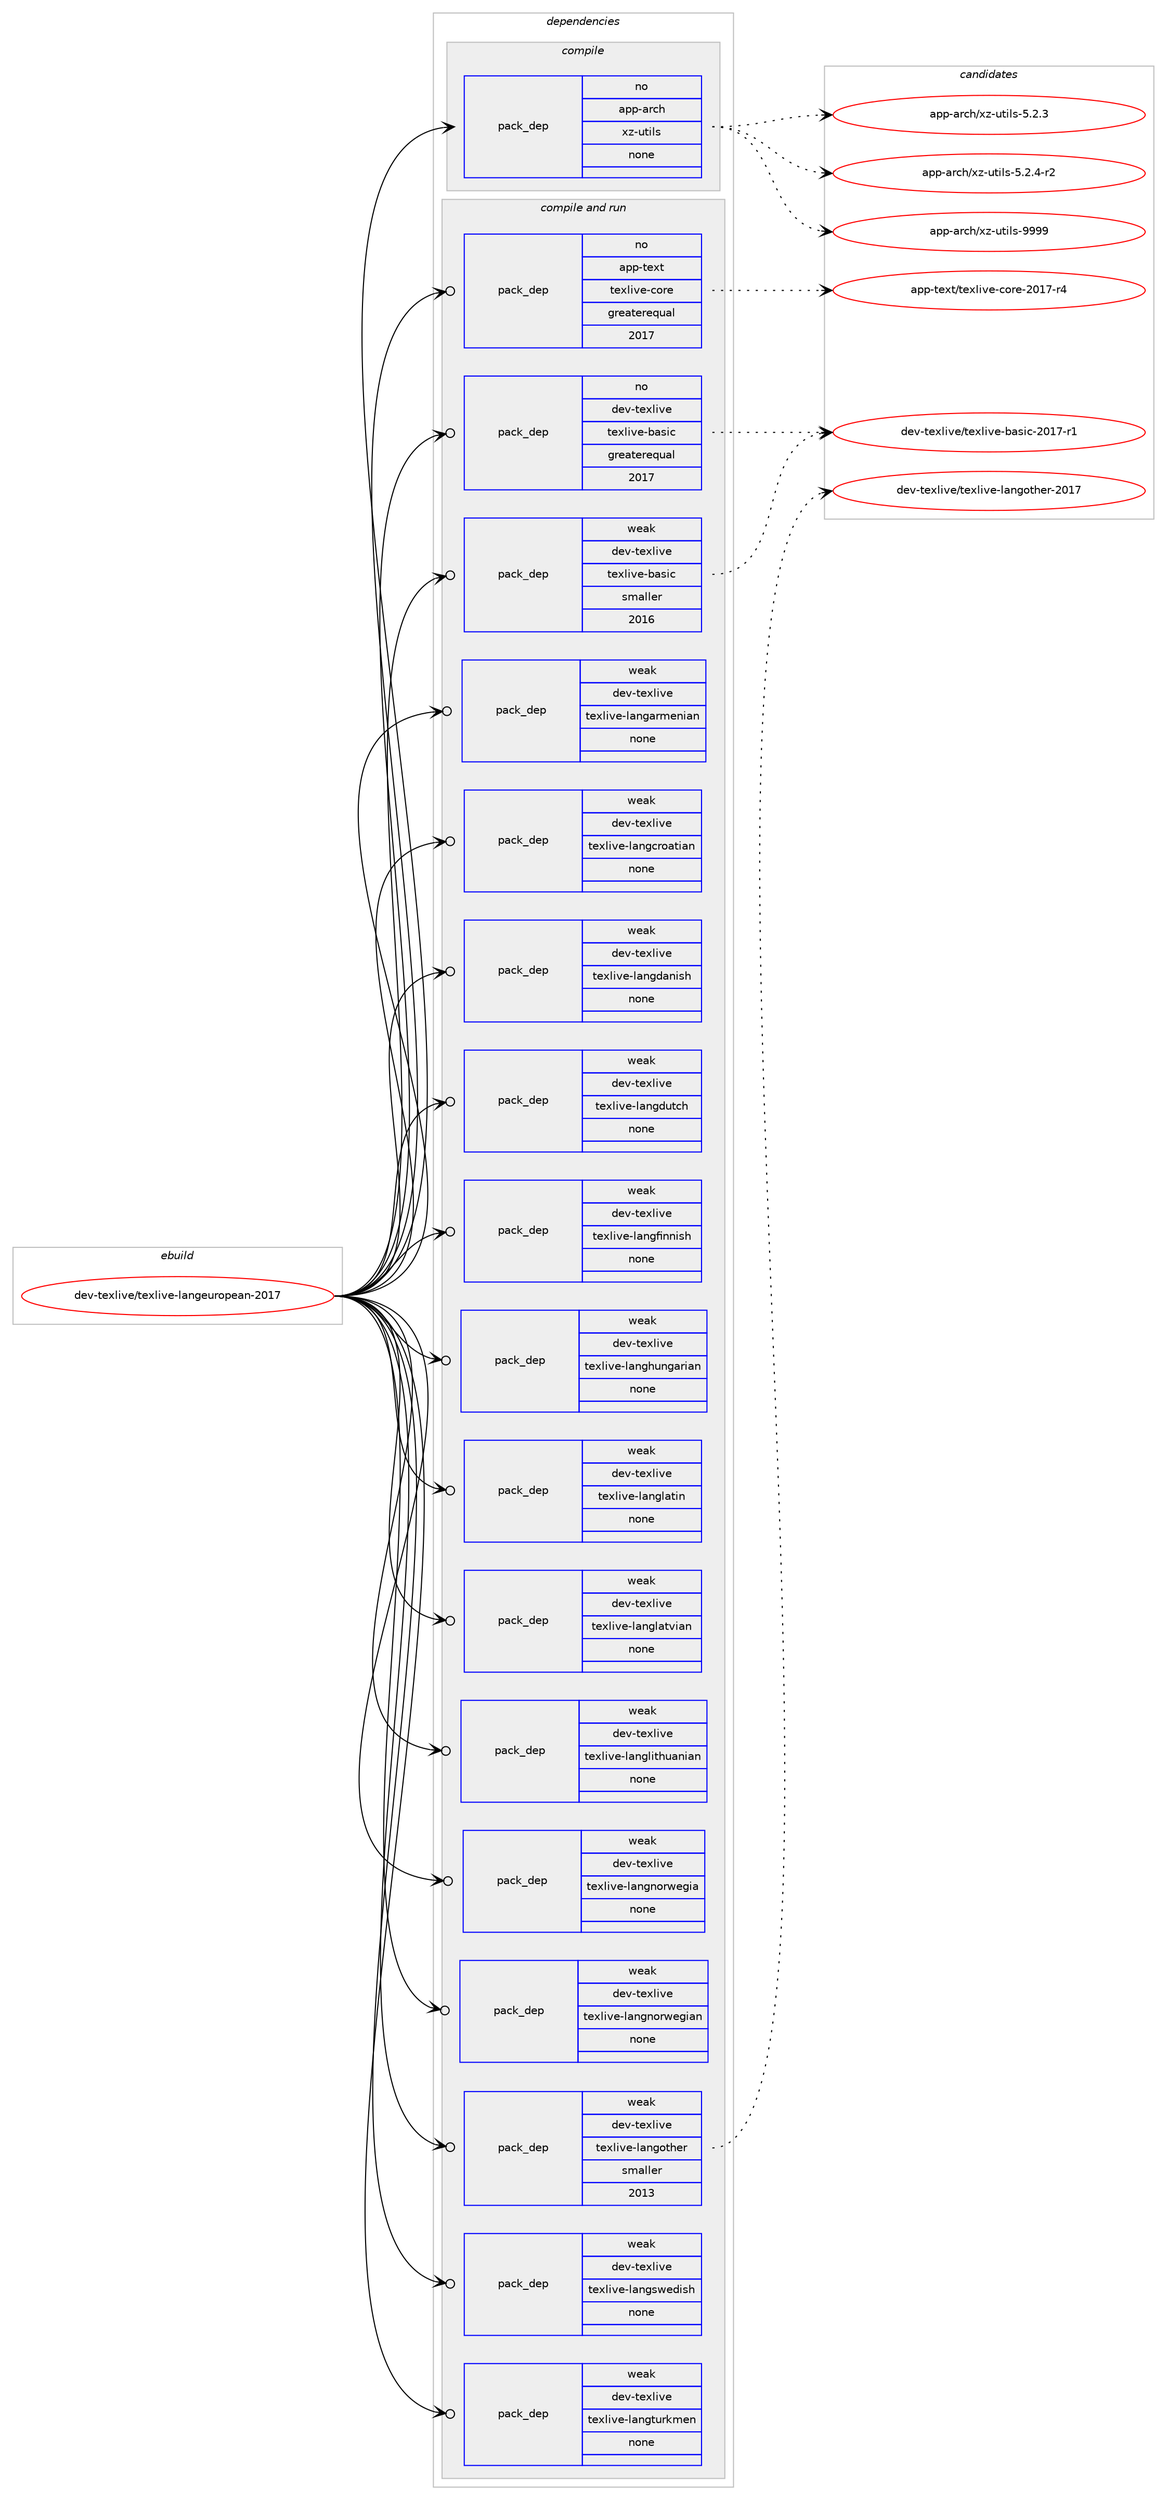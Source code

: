 digraph prolog {

# *************
# Graph options
# *************

newrank=true;
concentrate=true;
compound=true;
graph [rankdir=LR,fontname=Helvetica,fontsize=10,ranksep=1.5];#, ranksep=2.5, nodesep=0.2];
edge  [arrowhead=vee];
node  [fontname=Helvetica,fontsize=10];

# **********
# The ebuild
# **********

subgraph cluster_leftcol {
color=gray;
rank=same;
label=<<i>ebuild</i>>;
id [label="dev-texlive/texlive-langeuropean-2017", color=red, width=4, href="../dev-texlive/texlive-langeuropean-2017.svg"];
}

# ****************
# The dependencies
# ****************

subgraph cluster_midcol {
color=gray;
label=<<i>dependencies</i>>;
subgraph cluster_compile {
fillcolor="#eeeeee";
style=filled;
label=<<i>compile</i>>;
subgraph pack1093487 {
dependency1540110 [label=<<TABLE BORDER="0" CELLBORDER="1" CELLSPACING="0" CELLPADDING="4" WIDTH="220"><TR><TD ROWSPAN="6" CELLPADDING="30">pack_dep</TD></TR><TR><TD WIDTH="110">no</TD></TR><TR><TD>app-arch</TD></TR><TR><TD>xz-utils</TD></TR><TR><TD>none</TD></TR><TR><TD></TD></TR></TABLE>>, shape=none, color=blue];
}
id:e -> dependency1540110:w [weight=20,style="solid",arrowhead="vee"];
}
subgraph cluster_compileandrun {
fillcolor="#eeeeee";
style=filled;
label=<<i>compile and run</i>>;
subgraph pack1093488 {
dependency1540111 [label=<<TABLE BORDER="0" CELLBORDER="1" CELLSPACING="0" CELLPADDING="4" WIDTH="220"><TR><TD ROWSPAN="6" CELLPADDING="30">pack_dep</TD></TR><TR><TD WIDTH="110">no</TD></TR><TR><TD>app-text</TD></TR><TR><TD>texlive-core</TD></TR><TR><TD>greaterequal</TD></TR><TR><TD>2017</TD></TR></TABLE>>, shape=none, color=blue];
}
id:e -> dependency1540111:w [weight=20,style="solid",arrowhead="odotvee"];
subgraph pack1093489 {
dependency1540112 [label=<<TABLE BORDER="0" CELLBORDER="1" CELLSPACING="0" CELLPADDING="4" WIDTH="220"><TR><TD ROWSPAN="6" CELLPADDING="30">pack_dep</TD></TR><TR><TD WIDTH="110">no</TD></TR><TR><TD>dev-texlive</TD></TR><TR><TD>texlive-basic</TD></TR><TR><TD>greaterequal</TD></TR><TR><TD>2017</TD></TR></TABLE>>, shape=none, color=blue];
}
id:e -> dependency1540112:w [weight=20,style="solid",arrowhead="odotvee"];
subgraph pack1093490 {
dependency1540113 [label=<<TABLE BORDER="0" CELLBORDER="1" CELLSPACING="0" CELLPADDING="4" WIDTH="220"><TR><TD ROWSPAN="6" CELLPADDING="30">pack_dep</TD></TR><TR><TD WIDTH="110">weak</TD></TR><TR><TD>dev-texlive</TD></TR><TR><TD>texlive-basic</TD></TR><TR><TD>smaller</TD></TR><TR><TD>2016</TD></TR></TABLE>>, shape=none, color=blue];
}
id:e -> dependency1540113:w [weight=20,style="solid",arrowhead="odotvee"];
subgraph pack1093491 {
dependency1540114 [label=<<TABLE BORDER="0" CELLBORDER="1" CELLSPACING="0" CELLPADDING="4" WIDTH="220"><TR><TD ROWSPAN="6" CELLPADDING="30">pack_dep</TD></TR><TR><TD WIDTH="110">weak</TD></TR><TR><TD>dev-texlive</TD></TR><TR><TD>texlive-langarmenian</TD></TR><TR><TD>none</TD></TR><TR><TD></TD></TR></TABLE>>, shape=none, color=blue];
}
id:e -> dependency1540114:w [weight=20,style="solid",arrowhead="odotvee"];
subgraph pack1093492 {
dependency1540115 [label=<<TABLE BORDER="0" CELLBORDER="1" CELLSPACING="0" CELLPADDING="4" WIDTH="220"><TR><TD ROWSPAN="6" CELLPADDING="30">pack_dep</TD></TR><TR><TD WIDTH="110">weak</TD></TR><TR><TD>dev-texlive</TD></TR><TR><TD>texlive-langcroatian</TD></TR><TR><TD>none</TD></TR><TR><TD></TD></TR></TABLE>>, shape=none, color=blue];
}
id:e -> dependency1540115:w [weight=20,style="solid",arrowhead="odotvee"];
subgraph pack1093493 {
dependency1540116 [label=<<TABLE BORDER="0" CELLBORDER="1" CELLSPACING="0" CELLPADDING="4" WIDTH="220"><TR><TD ROWSPAN="6" CELLPADDING="30">pack_dep</TD></TR><TR><TD WIDTH="110">weak</TD></TR><TR><TD>dev-texlive</TD></TR><TR><TD>texlive-langdanish</TD></TR><TR><TD>none</TD></TR><TR><TD></TD></TR></TABLE>>, shape=none, color=blue];
}
id:e -> dependency1540116:w [weight=20,style="solid",arrowhead="odotvee"];
subgraph pack1093494 {
dependency1540117 [label=<<TABLE BORDER="0" CELLBORDER="1" CELLSPACING="0" CELLPADDING="4" WIDTH="220"><TR><TD ROWSPAN="6" CELLPADDING="30">pack_dep</TD></TR><TR><TD WIDTH="110">weak</TD></TR><TR><TD>dev-texlive</TD></TR><TR><TD>texlive-langdutch</TD></TR><TR><TD>none</TD></TR><TR><TD></TD></TR></TABLE>>, shape=none, color=blue];
}
id:e -> dependency1540117:w [weight=20,style="solid",arrowhead="odotvee"];
subgraph pack1093495 {
dependency1540118 [label=<<TABLE BORDER="0" CELLBORDER="1" CELLSPACING="0" CELLPADDING="4" WIDTH="220"><TR><TD ROWSPAN="6" CELLPADDING="30">pack_dep</TD></TR><TR><TD WIDTH="110">weak</TD></TR><TR><TD>dev-texlive</TD></TR><TR><TD>texlive-langfinnish</TD></TR><TR><TD>none</TD></TR><TR><TD></TD></TR></TABLE>>, shape=none, color=blue];
}
id:e -> dependency1540118:w [weight=20,style="solid",arrowhead="odotvee"];
subgraph pack1093496 {
dependency1540119 [label=<<TABLE BORDER="0" CELLBORDER="1" CELLSPACING="0" CELLPADDING="4" WIDTH="220"><TR><TD ROWSPAN="6" CELLPADDING="30">pack_dep</TD></TR><TR><TD WIDTH="110">weak</TD></TR><TR><TD>dev-texlive</TD></TR><TR><TD>texlive-langhungarian</TD></TR><TR><TD>none</TD></TR><TR><TD></TD></TR></TABLE>>, shape=none, color=blue];
}
id:e -> dependency1540119:w [weight=20,style="solid",arrowhead="odotvee"];
subgraph pack1093497 {
dependency1540120 [label=<<TABLE BORDER="0" CELLBORDER="1" CELLSPACING="0" CELLPADDING="4" WIDTH="220"><TR><TD ROWSPAN="6" CELLPADDING="30">pack_dep</TD></TR><TR><TD WIDTH="110">weak</TD></TR><TR><TD>dev-texlive</TD></TR><TR><TD>texlive-langlatin</TD></TR><TR><TD>none</TD></TR><TR><TD></TD></TR></TABLE>>, shape=none, color=blue];
}
id:e -> dependency1540120:w [weight=20,style="solid",arrowhead="odotvee"];
subgraph pack1093498 {
dependency1540121 [label=<<TABLE BORDER="0" CELLBORDER="1" CELLSPACING="0" CELLPADDING="4" WIDTH="220"><TR><TD ROWSPAN="6" CELLPADDING="30">pack_dep</TD></TR><TR><TD WIDTH="110">weak</TD></TR><TR><TD>dev-texlive</TD></TR><TR><TD>texlive-langlatvian</TD></TR><TR><TD>none</TD></TR><TR><TD></TD></TR></TABLE>>, shape=none, color=blue];
}
id:e -> dependency1540121:w [weight=20,style="solid",arrowhead="odotvee"];
subgraph pack1093499 {
dependency1540122 [label=<<TABLE BORDER="0" CELLBORDER="1" CELLSPACING="0" CELLPADDING="4" WIDTH="220"><TR><TD ROWSPAN="6" CELLPADDING="30">pack_dep</TD></TR><TR><TD WIDTH="110">weak</TD></TR><TR><TD>dev-texlive</TD></TR><TR><TD>texlive-langlithuanian</TD></TR><TR><TD>none</TD></TR><TR><TD></TD></TR></TABLE>>, shape=none, color=blue];
}
id:e -> dependency1540122:w [weight=20,style="solid",arrowhead="odotvee"];
subgraph pack1093500 {
dependency1540123 [label=<<TABLE BORDER="0" CELLBORDER="1" CELLSPACING="0" CELLPADDING="4" WIDTH="220"><TR><TD ROWSPAN="6" CELLPADDING="30">pack_dep</TD></TR><TR><TD WIDTH="110">weak</TD></TR><TR><TD>dev-texlive</TD></TR><TR><TD>texlive-langnorwegia</TD></TR><TR><TD>none</TD></TR><TR><TD></TD></TR></TABLE>>, shape=none, color=blue];
}
id:e -> dependency1540123:w [weight=20,style="solid",arrowhead="odotvee"];
subgraph pack1093501 {
dependency1540124 [label=<<TABLE BORDER="0" CELLBORDER="1" CELLSPACING="0" CELLPADDING="4" WIDTH="220"><TR><TD ROWSPAN="6" CELLPADDING="30">pack_dep</TD></TR><TR><TD WIDTH="110">weak</TD></TR><TR><TD>dev-texlive</TD></TR><TR><TD>texlive-langnorwegian</TD></TR><TR><TD>none</TD></TR><TR><TD></TD></TR></TABLE>>, shape=none, color=blue];
}
id:e -> dependency1540124:w [weight=20,style="solid",arrowhead="odotvee"];
subgraph pack1093502 {
dependency1540125 [label=<<TABLE BORDER="0" CELLBORDER="1" CELLSPACING="0" CELLPADDING="4" WIDTH="220"><TR><TD ROWSPAN="6" CELLPADDING="30">pack_dep</TD></TR><TR><TD WIDTH="110">weak</TD></TR><TR><TD>dev-texlive</TD></TR><TR><TD>texlive-langother</TD></TR><TR><TD>smaller</TD></TR><TR><TD>2013</TD></TR></TABLE>>, shape=none, color=blue];
}
id:e -> dependency1540125:w [weight=20,style="solid",arrowhead="odotvee"];
subgraph pack1093503 {
dependency1540126 [label=<<TABLE BORDER="0" CELLBORDER="1" CELLSPACING="0" CELLPADDING="4" WIDTH="220"><TR><TD ROWSPAN="6" CELLPADDING="30">pack_dep</TD></TR><TR><TD WIDTH="110">weak</TD></TR><TR><TD>dev-texlive</TD></TR><TR><TD>texlive-langswedish</TD></TR><TR><TD>none</TD></TR><TR><TD></TD></TR></TABLE>>, shape=none, color=blue];
}
id:e -> dependency1540126:w [weight=20,style="solid",arrowhead="odotvee"];
subgraph pack1093504 {
dependency1540127 [label=<<TABLE BORDER="0" CELLBORDER="1" CELLSPACING="0" CELLPADDING="4" WIDTH="220"><TR><TD ROWSPAN="6" CELLPADDING="30">pack_dep</TD></TR><TR><TD WIDTH="110">weak</TD></TR><TR><TD>dev-texlive</TD></TR><TR><TD>texlive-langturkmen</TD></TR><TR><TD>none</TD></TR><TR><TD></TD></TR></TABLE>>, shape=none, color=blue];
}
id:e -> dependency1540127:w [weight=20,style="solid",arrowhead="odotvee"];
}
subgraph cluster_run {
fillcolor="#eeeeee";
style=filled;
label=<<i>run</i>>;
}
}

# **************
# The candidates
# **************

subgraph cluster_choices {
rank=same;
color=gray;
label=<<i>candidates</i>>;

subgraph choice1093487 {
color=black;
nodesep=1;
choice971121124597114991044712012245117116105108115455346504651 [label="app-arch/xz-utils-5.2.3", color=red, width=4,href="../app-arch/xz-utils-5.2.3.svg"];
choice9711211245971149910447120122451171161051081154553465046524511450 [label="app-arch/xz-utils-5.2.4-r2", color=red, width=4,href="../app-arch/xz-utils-5.2.4-r2.svg"];
choice9711211245971149910447120122451171161051081154557575757 [label="app-arch/xz-utils-9999", color=red, width=4,href="../app-arch/xz-utils-9999.svg"];
dependency1540110:e -> choice971121124597114991044712012245117116105108115455346504651:w [style=dotted,weight="100"];
dependency1540110:e -> choice9711211245971149910447120122451171161051081154553465046524511450:w [style=dotted,weight="100"];
dependency1540110:e -> choice9711211245971149910447120122451171161051081154557575757:w [style=dotted,weight="100"];
}
subgraph choice1093488 {
color=black;
nodesep=1;
choice971121124511610112011647116101120108105118101459911111410145504849554511452 [label="app-text/texlive-core-2017-r4", color=red, width=4,href="../app-text/texlive-core-2017-r4.svg"];
dependency1540111:e -> choice971121124511610112011647116101120108105118101459911111410145504849554511452:w [style=dotted,weight="100"];
}
subgraph choice1093489 {
color=black;
nodesep=1;
choice10010111845116101120108105118101471161011201081051181014598971151059945504849554511449 [label="dev-texlive/texlive-basic-2017-r1", color=red, width=4,href="../dev-texlive/texlive-basic-2017-r1.svg"];
dependency1540112:e -> choice10010111845116101120108105118101471161011201081051181014598971151059945504849554511449:w [style=dotted,weight="100"];
}
subgraph choice1093490 {
color=black;
nodesep=1;
choice10010111845116101120108105118101471161011201081051181014598971151059945504849554511449 [label="dev-texlive/texlive-basic-2017-r1", color=red, width=4,href="../dev-texlive/texlive-basic-2017-r1.svg"];
dependency1540113:e -> choice10010111845116101120108105118101471161011201081051181014598971151059945504849554511449:w [style=dotted,weight="100"];
}
subgraph choice1093491 {
color=black;
nodesep=1;
}
subgraph choice1093492 {
color=black;
nodesep=1;
}
subgraph choice1093493 {
color=black;
nodesep=1;
}
subgraph choice1093494 {
color=black;
nodesep=1;
}
subgraph choice1093495 {
color=black;
nodesep=1;
}
subgraph choice1093496 {
color=black;
nodesep=1;
}
subgraph choice1093497 {
color=black;
nodesep=1;
}
subgraph choice1093498 {
color=black;
nodesep=1;
}
subgraph choice1093499 {
color=black;
nodesep=1;
}
subgraph choice1093500 {
color=black;
nodesep=1;
}
subgraph choice1093501 {
color=black;
nodesep=1;
}
subgraph choice1093502 {
color=black;
nodesep=1;
choice100101118451161011201081051181014711610112010810511810145108971101031111161041011144550484955 [label="dev-texlive/texlive-langother-2017", color=red, width=4,href="../dev-texlive/texlive-langother-2017.svg"];
dependency1540125:e -> choice100101118451161011201081051181014711610112010810511810145108971101031111161041011144550484955:w [style=dotted,weight="100"];
}
subgraph choice1093503 {
color=black;
nodesep=1;
}
subgraph choice1093504 {
color=black;
nodesep=1;
}
}

}
